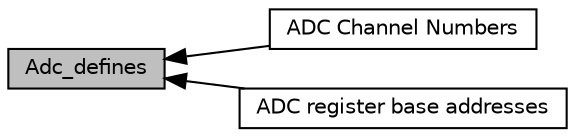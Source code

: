 digraph "Adc_defines"
{
  edge [fontname="Helvetica",fontsize="10",labelfontname="Helvetica",labelfontsize="10"];
  node [fontname="Helvetica",fontsize="10",shape=record];
  rankdir=LR;
  Node2 [label="ADC Channel Numbers",height=0.2,width=0.4,color="black", fillcolor="white", style="filled",URL="$group__adc__channel.html"];
  Node0 [label="Adc_defines",height=0.2,width=0.4,color="black", fillcolor="grey75", style="filled", fontcolor="black"];
  Node1 [label="ADC register base addresses",height=0.2,width=0.4,color="black", fillcolor="white", style="filled",URL="$group__adc__reg__base.html"];
  Node0->Node1 [shape=plaintext, dir="back", style="solid"];
  Node0->Node2 [shape=plaintext, dir="back", style="solid"];
}
